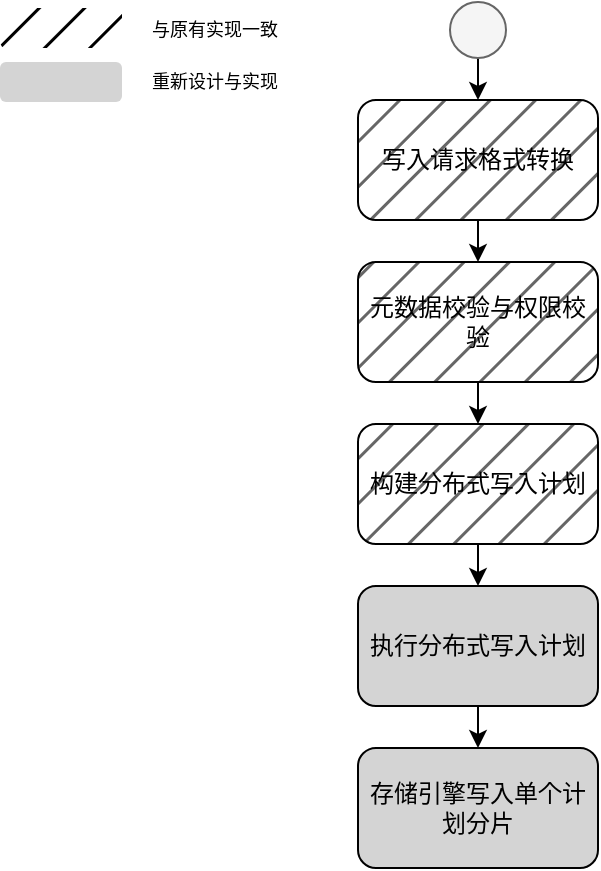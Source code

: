 <mxfile version="23.1.5" type="device">
  <diagram name="第 1 页" id="VDRv27qwJbdM5jfeTjbg">
    <mxGraphModel dx="1025" dy="854" grid="0" gridSize="10" guides="1" tooltips="1" connect="1" arrows="1" fold="1" page="1" pageScale="1" pageWidth="310" pageHeight="440" math="0" shadow="0">
      <root>
        <mxCell id="0" />
        <mxCell id="1" parent="0" />
        <mxCell id="1pnMVpjRoJ2lUp4BQkqX-8" style="edgeStyle=orthogonalEdgeStyle;rounded=0;orthogonalLoop=1;jettySize=auto;html=1;entryX=0.5;entryY=0;entryDx=0;entryDy=0;" parent="1" source="1pnMVpjRoJ2lUp4BQkqX-3" target="1pnMVpjRoJ2lUp4BQkqX-7" edge="1">
          <mxGeometry relative="1" as="geometry" />
        </mxCell>
        <mxCell id="1pnMVpjRoJ2lUp4BQkqX-3" value="写入请求格式转换" style="rounded=1;whiteSpace=wrap;html=1;fillColor=#000000;strokeColor=#000000;fillStyle=hatch;fillOpacity=60;" parent="1" vertex="1">
          <mxGeometry x="181" y="49" width="120" height="60" as="geometry" />
        </mxCell>
        <mxCell id="1pnMVpjRoJ2lUp4BQkqX-23" style="edgeStyle=orthogonalEdgeStyle;rounded=0;orthogonalLoop=1;jettySize=auto;html=1;" parent="1" source="1pnMVpjRoJ2lUp4BQkqX-4" target="1pnMVpjRoJ2lUp4BQkqX-3" edge="1">
          <mxGeometry relative="1" as="geometry" />
        </mxCell>
        <mxCell id="1pnMVpjRoJ2lUp4BQkqX-4" value="" style="ellipse;whiteSpace=wrap;html=1;aspect=fixed;fillColor=#f5f5f5;fontColor=#333333;strokeColor=#666666;" parent="1" vertex="1">
          <mxGeometry x="227" width="28" height="28" as="geometry" />
        </mxCell>
        <mxCell id="1pnMVpjRoJ2lUp4BQkqX-10" style="edgeStyle=orthogonalEdgeStyle;rounded=0;orthogonalLoop=1;jettySize=auto;html=1;" parent="1" source="1pnMVpjRoJ2lUp4BQkqX-7" target="1pnMVpjRoJ2lUp4BQkqX-9" edge="1">
          <mxGeometry relative="1" as="geometry" />
        </mxCell>
        <mxCell id="1pnMVpjRoJ2lUp4BQkqX-7" value="元数据校验与权限校验" style="rounded=1;whiteSpace=wrap;html=1;fillColor=#000000;strokeColor=#000000;fillStyle=hatch;fillOpacity=60;" parent="1" vertex="1">
          <mxGeometry x="181" y="130" width="120" height="60" as="geometry" />
        </mxCell>
        <mxCell id="1pnMVpjRoJ2lUp4BQkqX-12" style="edgeStyle=orthogonalEdgeStyle;rounded=0;orthogonalLoop=1;jettySize=auto;html=1;entryX=0.5;entryY=0;entryDx=0;entryDy=0;" parent="1" source="1pnMVpjRoJ2lUp4BQkqX-9" target="1pnMVpjRoJ2lUp4BQkqX-11" edge="1">
          <mxGeometry relative="1" as="geometry" />
        </mxCell>
        <mxCell id="1pnMVpjRoJ2lUp4BQkqX-9" value="构建分布式写入计划" style="rounded=1;whiteSpace=wrap;html=1;fillColor=#000000;strokeColor=#000000;fillStyle=hatch;fillOpacity=60;" parent="1" vertex="1">
          <mxGeometry x="181" y="211" width="120" height="60" as="geometry" />
        </mxCell>
        <mxCell id="1pnMVpjRoJ2lUp4BQkqX-14" style="edgeStyle=orthogonalEdgeStyle;rounded=0;orthogonalLoop=1;jettySize=auto;html=1;entryX=0.5;entryY=0;entryDx=0;entryDy=0;" parent="1" source="1pnMVpjRoJ2lUp4BQkqX-11" target="1pnMVpjRoJ2lUp4BQkqX-13" edge="1">
          <mxGeometry relative="1" as="geometry" />
        </mxCell>
        <mxCell id="1pnMVpjRoJ2lUp4BQkqX-11" value="执行分布式写入计划" style="rounded=1;whiteSpace=wrap;html=1;fillColor=#D4D4D4;strokeColor=#000000;" parent="1" vertex="1">
          <mxGeometry x="181" y="292" width="120" height="60" as="geometry" />
        </mxCell>
        <mxCell id="1pnMVpjRoJ2lUp4BQkqX-13" value="存储引擎写入单个计划分片" style="rounded=1;whiteSpace=wrap;html=1;fillColor=#D4D4D4;strokeColor=#000000;" parent="1" vertex="1">
          <mxGeometry x="181" y="373" width="120" height="60" as="geometry" />
        </mxCell>
        <mxCell id="1pnMVpjRoJ2lUp4BQkqX-24" value="" style="rounded=1;whiteSpace=wrap;html=1;fillColor=#000000;strokeColor=none;fillStyle=hatch;" parent="1" vertex="1">
          <mxGeometry x="2" y="3" width="61" height="20" as="geometry" />
        </mxCell>
        <mxCell id="1pnMVpjRoJ2lUp4BQkqX-25" value="&lt;font style=&quot;font-size: 9px;&quot;&gt;与原有实现一致&lt;/font&gt;" style="text;html=1;align=center;verticalAlign=middle;resizable=0;points=[];autosize=1;strokeColor=none;fillColor=none;" parent="1" vertex="1">
          <mxGeometry x="68" width="81" height="26" as="geometry" />
        </mxCell>
        <mxCell id="1pnMVpjRoJ2lUp4BQkqX-27" value="&lt;font style=&quot;font-size: 9px;&quot;&gt;重新设计与实现&lt;/font&gt;" style="text;html=1;align=center;verticalAlign=middle;resizable=0;points=[];autosize=1;strokeColor=none;fillColor=none;" parent="1" vertex="1">
          <mxGeometry x="68" y="26" width="81" height="26" as="geometry" />
        </mxCell>
        <mxCell id="1pnMVpjRoJ2lUp4BQkqX-28" value="" style="rounded=1;whiteSpace=wrap;html=1;fillColor=#D4D4D4;strokeColor=none;" parent="1" vertex="1">
          <mxGeometry x="2" y="30" width="61" height="20" as="geometry" />
        </mxCell>
      </root>
    </mxGraphModel>
  </diagram>
</mxfile>

